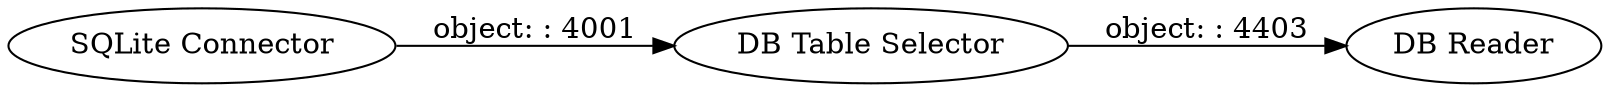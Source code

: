 digraph {
	"-478572322099555091_7" [label="DB Table Selector"]
	"-478572322099555091_5" [label="DB Reader"]
	"-478572322099555091_8" [label="SQLite Connector"]
	"-478572322099555091_8" -> "-478572322099555091_7" [label="object: : 4001"]
	"-478572322099555091_7" -> "-478572322099555091_5" [label="object: : 4403"]
	rankdir=LR
}
